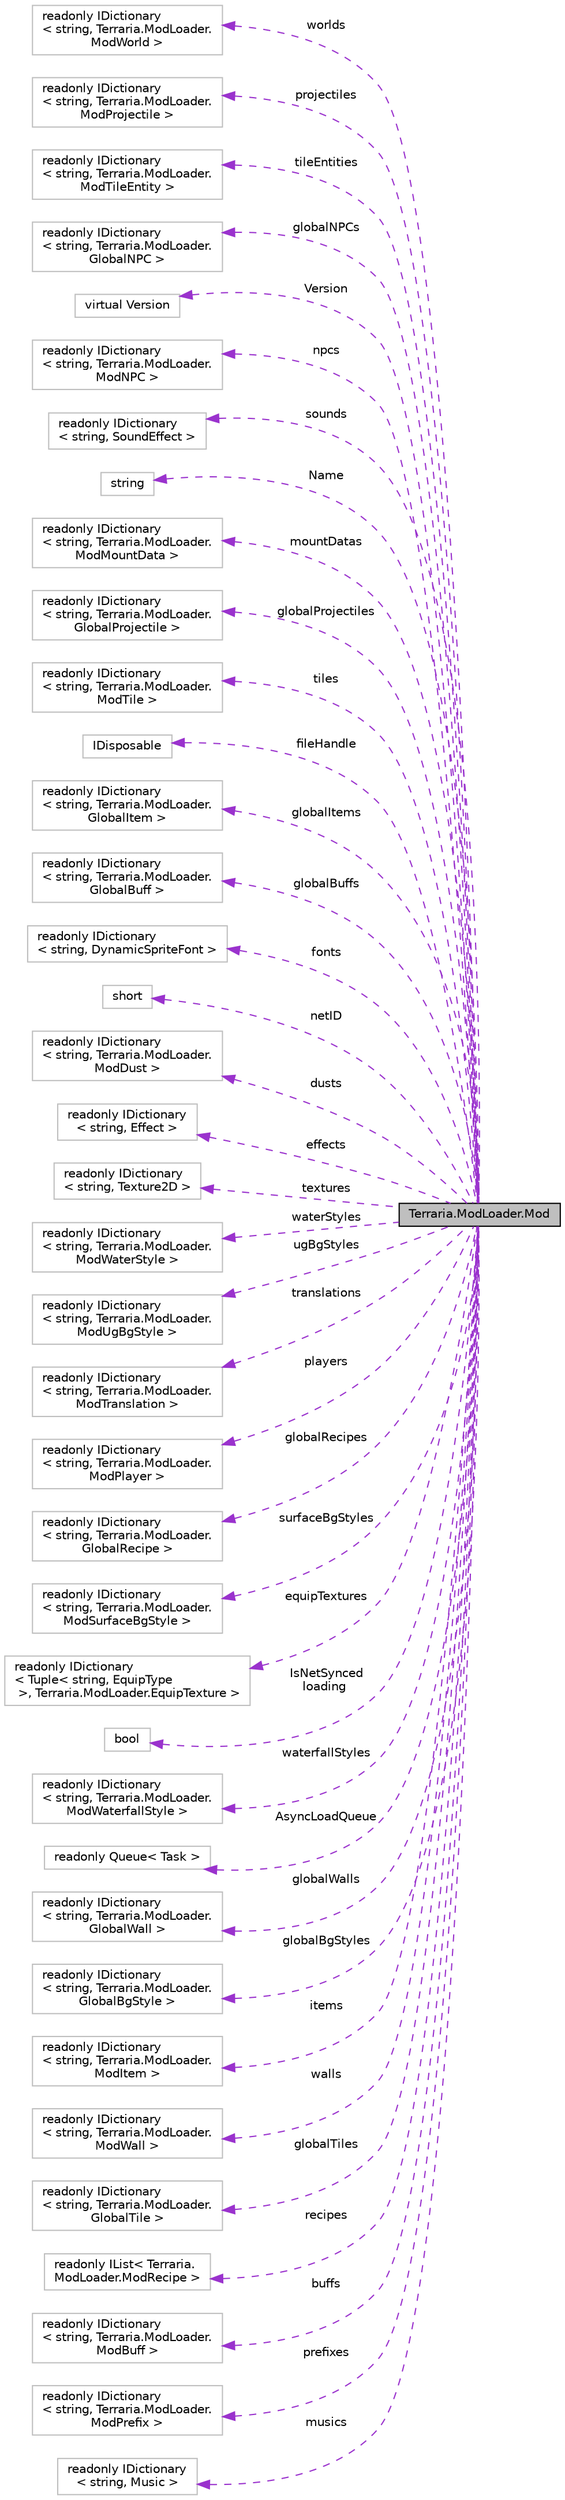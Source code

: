 digraph "Terraria.ModLoader.Mod"
{
  edge [fontname="Helvetica",fontsize="10",labelfontname="Helvetica",labelfontsize="10"];
  node [fontname="Helvetica",fontsize="10",shape=record];
  rankdir="LR";
  Node1 [label="Terraria.ModLoader.Mod",height=0.2,width=0.4,color="black", fillcolor="grey75", style="filled", fontcolor="black"];
  Node2 -> Node1 [dir="back",color="darkorchid3",fontsize="10",style="dashed",label=" worlds" ,fontname="Helvetica"];
  Node2 [label="readonly IDictionary\l\< string, Terraria.ModLoader.\lModWorld \>",height=0.2,width=0.4,color="grey75", fillcolor="white", style="filled"];
  Node3 -> Node1 [dir="back",color="darkorchid3",fontsize="10",style="dashed",label=" projectiles" ,fontname="Helvetica"];
  Node3 [label="readonly IDictionary\l\< string, Terraria.ModLoader.\lModProjectile \>",height=0.2,width=0.4,color="grey75", fillcolor="white", style="filled"];
  Node4 -> Node1 [dir="back",color="darkorchid3",fontsize="10",style="dashed",label=" tileEntities" ,fontname="Helvetica"];
  Node4 [label="readonly IDictionary\l\< string, Terraria.ModLoader.\lModTileEntity \>",height=0.2,width=0.4,color="grey75", fillcolor="white", style="filled"];
  Node5 -> Node1 [dir="back",color="darkorchid3",fontsize="10",style="dashed",label=" globalNPCs" ,fontname="Helvetica"];
  Node5 [label="readonly IDictionary\l\< string, Terraria.ModLoader.\lGlobalNPC \>",height=0.2,width=0.4,color="grey75", fillcolor="white", style="filled"];
  Node6 -> Node1 [dir="back",color="darkorchid3",fontsize="10",style="dashed",label=" Version" ,fontname="Helvetica"];
  Node6 [label="virtual Version",height=0.2,width=0.4,color="grey75", fillcolor="white", style="filled"];
  Node7 -> Node1 [dir="back",color="darkorchid3",fontsize="10",style="dashed",label=" npcs" ,fontname="Helvetica"];
  Node7 [label="readonly IDictionary\l\< string, Terraria.ModLoader.\lModNPC \>",height=0.2,width=0.4,color="grey75", fillcolor="white", style="filled"];
  Node8 -> Node1 [dir="back",color="darkorchid3",fontsize="10",style="dashed",label=" sounds" ,fontname="Helvetica"];
  Node8 [label="readonly IDictionary\l\< string, SoundEffect \>",height=0.2,width=0.4,color="grey75", fillcolor="white", style="filled"];
  Node9 -> Node1 [dir="back",color="darkorchid3",fontsize="10",style="dashed",label=" Name" ,fontname="Helvetica"];
  Node9 [label="string",height=0.2,width=0.4,color="grey75", fillcolor="white", style="filled"];
  Node10 -> Node1 [dir="back",color="darkorchid3",fontsize="10",style="dashed",label=" mountDatas" ,fontname="Helvetica"];
  Node10 [label="readonly IDictionary\l\< string, Terraria.ModLoader.\lModMountData \>",height=0.2,width=0.4,color="grey75", fillcolor="white", style="filled"];
  Node11 -> Node1 [dir="back",color="darkorchid3",fontsize="10",style="dashed",label=" globalProjectiles" ,fontname="Helvetica"];
  Node11 [label="readonly IDictionary\l\< string, Terraria.ModLoader.\lGlobalProjectile \>",height=0.2,width=0.4,color="grey75", fillcolor="white", style="filled"];
  Node12 -> Node1 [dir="back",color="darkorchid3",fontsize="10",style="dashed",label=" tiles" ,fontname="Helvetica"];
  Node12 [label="readonly IDictionary\l\< string, Terraria.ModLoader.\lModTile \>",height=0.2,width=0.4,color="grey75", fillcolor="white", style="filled"];
  Node13 -> Node1 [dir="back",color="darkorchid3",fontsize="10",style="dashed",label=" fileHandle" ,fontname="Helvetica"];
  Node13 [label="IDisposable",height=0.2,width=0.4,color="grey75", fillcolor="white", style="filled"];
  Node14 -> Node1 [dir="back",color="darkorchid3",fontsize="10",style="dashed",label=" globalItems" ,fontname="Helvetica"];
  Node14 [label="readonly IDictionary\l\< string, Terraria.ModLoader.\lGlobalItem \>",height=0.2,width=0.4,color="grey75", fillcolor="white", style="filled"];
  Node15 -> Node1 [dir="back",color="darkorchid3",fontsize="10",style="dashed",label=" globalBuffs" ,fontname="Helvetica"];
  Node15 [label="readonly IDictionary\l\< string, Terraria.ModLoader.\lGlobalBuff \>",height=0.2,width=0.4,color="grey75", fillcolor="white", style="filled"];
  Node16 -> Node1 [dir="back",color="darkorchid3",fontsize="10",style="dashed",label=" fonts" ,fontname="Helvetica"];
  Node16 [label="readonly IDictionary\l\< string, DynamicSpriteFont \>",height=0.2,width=0.4,color="grey75", fillcolor="white", style="filled"];
  Node17 -> Node1 [dir="back",color="darkorchid3",fontsize="10",style="dashed",label=" netID" ,fontname="Helvetica"];
  Node17 [label="short",height=0.2,width=0.4,color="grey75", fillcolor="white", style="filled"];
  Node18 -> Node1 [dir="back",color="darkorchid3",fontsize="10",style="dashed",label=" dusts" ,fontname="Helvetica"];
  Node18 [label="readonly IDictionary\l\< string, Terraria.ModLoader.\lModDust \>",height=0.2,width=0.4,color="grey75", fillcolor="white", style="filled"];
  Node19 -> Node1 [dir="back",color="darkorchid3",fontsize="10",style="dashed",label=" effects" ,fontname="Helvetica"];
  Node19 [label="readonly IDictionary\l\< string, Effect \>",height=0.2,width=0.4,color="grey75", fillcolor="white", style="filled"];
  Node20 -> Node1 [dir="back",color="darkorchid3",fontsize="10",style="dashed",label=" textures" ,fontname="Helvetica"];
  Node20 [label="readonly IDictionary\l\< string, Texture2D \>",height=0.2,width=0.4,color="grey75", fillcolor="white", style="filled"];
  Node21 -> Node1 [dir="back",color="darkorchid3",fontsize="10",style="dashed",label=" waterStyles" ,fontname="Helvetica"];
  Node21 [label="readonly IDictionary\l\< string, Terraria.ModLoader.\lModWaterStyle \>",height=0.2,width=0.4,color="grey75", fillcolor="white", style="filled"];
  Node22 -> Node1 [dir="back",color="darkorchid3",fontsize="10",style="dashed",label=" ugBgStyles" ,fontname="Helvetica"];
  Node22 [label="readonly IDictionary\l\< string, Terraria.ModLoader.\lModUgBgStyle \>",height=0.2,width=0.4,color="grey75", fillcolor="white", style="filled"];
  Node23 -> Node1 [dir="back",color="darkorchid3",fontsize="10",style="dashed",label=" translations" ,fontname="Helvetica"];
  Node23 [label="readonly IDictionary\l\< string, Terraria.ModLoader.\lModTranslation \>",height=0.2,width=0.4,color="grey75", fillcolor="white", style="filled"];
  Node24 -> Node1 [dir="back",color="darkorchid3",fontsize="10",style="dashed",label=" players" ,fontname="Helvetica"];
  Node24 [label="readonly IDictionary\l\< string, Terraria.ModLoader.\lModPlayer \>",height=0.2,width=0.4,color="grey75", fillcolor="white", style="filled"];
  Node25 -> Node1 [dir="back",color="darkorchid3",fontsize="10",style="dashed",label=" globalRecipes" ,fontname="Helvetica"];
  Node25 [label="readonly IDictionary\l\< string, Terraria.ModLoader.\lGlobalRecipe \>",height=0.2,width=0.4,color="grey75", fillcolor="white", style="filled"];
  Node26 -> Node1 [dir="back",color="darkorchid3",fontsize="10",style="dashed",label=" surfaceBgStyles" ,fontname="Helvetica"];
  Node26 [label="readonly IDictionary\l\< string, Terraria.ModLoader.\lModSurfaceBgStyle \>",height=0.2,width=0.4,color="grey75", fillcolor="white", style="filled"];
  Node27 -> Node1 [dir="back",color="darkorchid3",fontsize="10",style="dashed",label=" equipTextures" ,fontname="Helvetica"];
  Node27 [label="readonly IDictionary\l\< Tuple\< string, EquipType\l \>, Terraria.ModLoader.EquipTexture \>",height=0.2,width=0.4,color="grey75", fillcolor="white", style="filled"];
  Node28 -> Node1 [dir="back",color="darkorchid3",fontsize="10",style="dashed",label=" IsNetSynced\nloading" ,fontname="Helvetica"];
  Node28 [label="bool",height=0.2,width=0.4,color="grey75", fillcolor="white", style="filled"];
  Node29 -> Node1 [dir="back",color="darkorchid3",fontsize="10",style="dashed",label=" waterfallStyles" ,fontname="Helvetica"];
  Node29 [label="readonly IDictionary\l\< string, Terraria.ModLoader.\lModWaterfallStyle \>",height=0.2,width=0.4,color="grey75", fillcolor="white", style="filled"];
  Node30 -> Node1 [dir="back",color="darkorchid3",fontsize="10",style="dashed",label=" AsyncLoadQueue" ,fontname="Helvetica"];
  Node30 [label="readonly Queue\< Task \>",height=0.2,width=0.4,color="grey75", fillcolor="white", style="filled"];
  Node31 -> Node1 [dir="back",color="darkorchid3",fontsize="10",style="dashed",label=" globalWalls" ,fontname="Helvetica"];
  Node31 [label="readonly IDictionary\l\< string, Terraria.ModLoader.\lGlobalWall \>",height=0.2,width=0.4,color="grey75", fillcolor="white", style="filled"];
  Node32 -> Node1 [dir="back",color="darkorchid3",fontsize="10",style="dashed",label=" globalBgStyles" ,fontname="Helvetica"];
  Node32 [label="readonly IDictionary\l\< string, Terraria.ModLoader.\lGlobalBgStyle \>",height=0.2,width=0.4,color="grey75", fillcolor="white", style="filled"];
  Node33 -> Node1 [dir="back",color="darkorchid3",fontsize="10",style="dashed",label=" items" ,fontname="Helvetica"];
  Node33 [label="readonly IDictionary\l\< string, Terraria.ModLoader.\lModItem \>",height=0.2,width=0.4,color="grey75", fillcolor="white", style="filled"];
  Node34 -> Node1 [dir="back",color="darkorchid3",fontsize="10",style="dashed",label=" walls" ,fontname="Helvetica"];
  Node34 [label="readonly IDictionary\l\< string, Terraria.ModLoader.\lModWall \>",height=0.2,width=0.4,color="grey75", fillcolor="white", style="filled"];
  Node35 -> Node1 [dir="back",color="darkorchid3",fontsize="10",style="dashed",label=" globalTiles" ,fontname="Helvetica"];
  Node35 [label="readonly IDictionary\l\< string, Terraria.ModLoader.\lGlobalTile \>",height=0.2,width=0.4,color="grey75", fillcolor="white", style="filled"];
  Node36 -> Node1 [dir="back",color="darkorchid3",fontsize="10",style="dashed",label=" recipes" ,fontname="Helvetica"];
  Node36 [label="readonly IList\< Terraria.\lModLoader.ModRecipe \>",height=0.2,width=0.4,color="grey75", fillcolor="white", style="filled"];
  Node37 -> Node1 [dir="back",color="darkorchid3",fontsize="10",style="dashed",label=" buffs" ,fontname="Helvetica"];
  Node37 [label="readonly IDictionary\l\< string, Terraria.ModLoader.\lModBuff \>",height=0.2,width=0.4,color="grey75", fillcolor="white", style="filled"];
  Node38 -> Node1 [dir="back",color="darkorchid3",fontsize="10",style="dashed",label=" prefixes" ,fontname="Helvetica"];
  Node38 [label="readonly IDictionary\l\< string, Terraria.ModLoader.\lModPrefix \>",height=0.2,width=0.4,color="grey75", fillcolor="white", style="filled"];
  Node39 -> Node1 [dir="back",color="darkorchid3",fontsize="10",style="dashed",label=" musics" ,fontname="Helvetica"];
  Node39 [label="readonly IDictionary\l\< string, Music \>",height=0.2,width=0.4,color="grey75", fillcolor="white", style="filled"];
}
